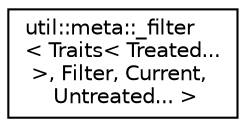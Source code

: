 digraph "Graphical Class Hierarchy"
{
 // LATEX_PDF_SIZE
  edge [fontname="Helvetica",fontsize="10",labelfontname="Helvetica",labelfontsize="10"];
  node [fontname="Helvetica",fontsize="10",shape=record];
  rankdir="LR";
  Node0 [label="util::meta::_filter\l\< Traits\< Treated...\l \>, Filter, Current,\l Untreated... \>",height=0.2,width=0.4,color="black", fillcolor="white", style="filled",URL="$structutil_1_1meta_1_1__filter_3_01_traits_3_01_treated_8_8_8_01_4_00_01_filter_00_01_current_00_01_untreated_8_8_8_01_4.html",tooltip=" "];
}
